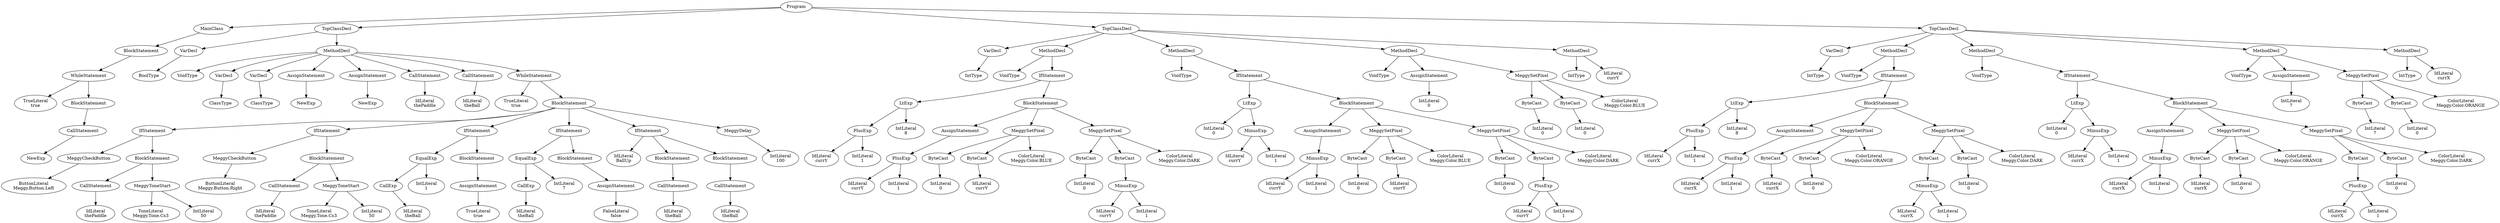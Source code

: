 digraph ASTGraph {
0 [ label="Program" ];
1 [ label="MainClass" ];
0 -> 1
2 [ label="BlockStatement" ];
1 -> 2
3 [ label="WhileStatement" ];
2 -> 3
4 [ label="TrueLiteral\ntrue" ];
3 -> 4
5 [ label="BlockStatement" ];
3 -> 5
6 [ label="CallStatement" ];
5 -> 6
7 [ label="NewExp" ];
6 -> 7
8 [ label="TopClassDecl" ];
0 -> 8
9 [ label="VarDecl" ];
8 -> 9
10 [ label="BoolType" ];
9 -> 10
11 [ label="MethodDecl" ];
8 -> 11
12 [ label="VoidType" ];
11 -> 12
13 [ label="VarDecl" ];
11 -> 13
14 [ label="ClassType" ];
13 -> 14
15 [ label="VarDecl" ];
11 -> 15
16 [ label="ClassType" ];
15 -> 16
17 [ label="AssignStatement" ];
11 -> 17
18 [ label="NewExp" ];
17 -> 18
19 [ label="AssignStatement" ];
11 -> 19
20 [ label="NewExp" ];
19 -> 20
21 [ label="CallStatement" ];
11 -> 21
22 [ label="IdLiteral\nthePaddle" ];
21 -> 22
23 [ label="CallStatement" ];
11 -> 23
24 [ label="IdLiteral\ntheBall" ];
23 -> 24
25 [ label="WhileStatement" ];
11 -> 25
26 [ label="TrueLiteral\ntrue" ];
25 -> 26
27 [ label="BlockStatement" ];
25 -> 27
28 [ label="IfStatement" ];
27 -> 28
29 [ label="MeggyCheckButton" ];
28 -> 29
30 [ label="ButtonLiteral\nMeggy.Button.Left" ];
29 -> 30
31 [ label="BlockStatement" ];
28 -> 31
32 [ label="CallStatement" ];
31 -> 32
33 [ label="IdLiteral\nthePaddle" ];
32 -> 33
34 [ label="MeggyToneStart" ];
31 -> 34
35 [ label="ToneLiteral\nMeggy.Tone.Cs3" ];
34 -> 35
36 [ label="IntLiteral\n50" ];
34 -> 36
37 [ label="IfStatement" ];
27 -> 37
38 [ label="MeggyCheckButton" ];
37 -> 38
39 [ label="ButtonLiteral\nMeggy.Button.Right" ];
38 -> 39
40 [ label="BlockStatement" ];
37 -> 40
41 [ label="CallStatement" ];
40 -> 41
42 [ label="IdLiteral\nthePaddle" ];
41 -> 42
43 [ label="MeggyToneStart" ];
40 -> 43
44 [ label="ToneLiteral\nMeggy.Tone.Cs3" ];
43 -> 44
45 [ label="IntLiteral\n50" ];
43 -> 45
46 [ label="IfStatement" ];
27 -> 46
47 [ label="EqualExp" ];
46 -> 47
48 [ label="CallExp" ];
47 -> 48
49 [ label="IdLiteral\ntheBall" ];
48 -> 49
50 [ label="IntLiteral\n1" ];
47 -> 50
51 [ label="BlockStatement" ];
46 -> 51
52 [ label="AssignStatement" ];
51 -> 52
53 [ label="TrueLiteral\ntrue" ];
52 -> 53
54 [ label="IfStatement" ];
27 -> 54
55 [ label="EqualExp" ];
54 -> 55
56 [ label="CallExp" ];
55 -> 56
57 [ label="IdLiteral\ntheBall" ];
56 -> 57
58 [ label="IntLiteral\n7" ];
55 -> 58
59 [ label="BlockStatement" ];
54 -> 59
60 [ label="AssignStatement" ];
59 -> 60
61 [ label="FalseLiteral\nfalse" ];
60 -> 61
62 [ label="IfStatement" ];
27 -> 62
63 [ label="IdLiteral\nBallUp" ];
62 -> 63
64 [ label="BlockStatement" ];
62 -> 64
65 [ label="CallStatement" ];
64 -> 65
66 [ label="IdLiteral\ntheBall" ];
65 -> 66
67 [ label="BlockStatement" ];
62 -> 67
68 [ label="CallStatement" ];
67 -> 68
69 [ label="IdLiteral\ntheBall" ];
68 -> 69
70 [ label="MeggyDelay" ];
27 -> 70
71 [ label="IntLiteral\n100" ];
70 -> 71
72 [ label="TopClassDecl" ];
0 -> 72
73 [ label="VarDecl" ];
72 -> 73
74 [ label="IntType" ];
73 -> 74
75 [ label="MethodDecl" ];
72 -> 75
76 [ label="VoidType" ];
75 -> 76
77 [ label="IfStatement" ];
75 -> 77
78 [ label="LtExp" ];
77 -> 78
79 [ label="PlusExp" ];
78 -> 79
80 [ label="IdLiteral\ncurrY" ];
79 -> 80
81 [ label="IntLiteral\n1" ];
79 -> 81
82 [ label="IntLiteral\n8" ];
78 -> 82
83 [ label="BlockStatement" ];
77 -> 83
84 [ label="AssignStatement" ];
83 -> 84
85 [ label="PlusExp" ];
84 -> 85
86 [ label="IdLiteral\ncurrY" ];
85 -> 86
87 [ label="IntLiteral\n1" ];
85 -> 87
88 [ label="MeggySetPixel" ];
83 -> 88
89 [ label="ByteCast" ];
88 -> 89
90 [ label="IntLiteral\n0" ];
89 -> 90
91 [ label="ByteCast" ];
88 -> 91
92 [ label="IdLiteral\ncurrY" ];
91 -> 92
93 [ label="ColorLiteral\nMeggy.Color.BLUE" ];
88 -> 93
94 [ label="MeggySetPixel" ];
83 -> 94
95 [ label="ByteCast" ];
94 -> 95
96 [ label="IntLiteral\n0" ];
95 -> 96
97 [ label="ByteCast" ];
94 -> 97
98 [ label="MinusExp" ];
97 -> 98
99 [ label="IdLiteral\ncurrY" ];
98 -> 99
100 [ label="IntLiteral\n1" ];
98 -> 100
101 [ label="ColorLiteral\nMeggy.Color.DARK" ];
94 -> 101
102 [ label="MethodDecl" ];
72 -> 102
103 [ label="VoidType" ];
102 -> 103
104 [ label="IfStatement" ];
102 -> 104
105 [ label="LtExp" ];
104 -> 105
106 [ label="IntLiteral\n0" ];
105 -> 106
107 [ label="MinusExp" ];
105 -> 107
108 [ label="IdLiteral\ncurrY" ];
107 -> 108
109 [ label="IntLiteral\n1" ];
107 -> 109
110 [ label="BlockStatement" ];
104 -> 110
111 [ label="AssignStatement" ];
110 -> 111
112 [ label="MinusExp" ];
111 -> 112
113 [ label="IdLiteral\ncurrY" ];
112 -> 113
114 [ label="IntLiteral\n1" ];
112 -> 114
115 [ label="MeggySetPixel" ];
110 -> 115
116 [ label="ByteCast" ];
115 -> 116
117 [ label="IntLiteral\n0" ];
116 -> 117
118 [ label="ByteCast" ];
115 -> 118
119 [ label="IdLiteral\ncurrY" ];
118 -> 119
120 [ label="ColorLiteral\nMeggy.Color.BLUE" ];
115 -> 120
121 [ label="MeggySetPixel" ];
110 -> 121
122 [ label="ByteCast" ];
121 -> 122
123 [ label="IntLiteral\n0" ];
122 -> 123
124 [ label="ByteCast" ];
121 -> 124
125 [ label="PlusExp" ];
124 -> 125
126 [ label="IdLiteral\ncurrY" ];
125 -> 126
127 [ label="IntLiteral\n1" ];
125 -> 127
128 [ label="ColorLiteral\nMeggy.Color.DARK" ];
121 -> 128
129 [ label="MethodDecl" ];
72 -> 129
130 [ label="VoidType" ];
129 -> 130
131 [ label="AssignStatement" ];
129 -> 131
132 [ label="IntLiteral\n0" ];
131 -> 132
133 [ label="MeggySetPixel" ];
129 -> 133
134 [ label="ByteCast" ];
133 -> 134
135 [ label="IntLiteral\n0" ];
134 -> 135
136 [ label="ByteCast" ];
133 -> 136
137 [ label="IntLiteral\n0" ];
136 -> 137
138 [ label="ColorLiteral\nMeggy.Color.BLUE" ];
133 -> 138
139 [ label="MethodDecl" ];
72 -> 139
140 [ label="IntType" ];
139 -> 140
141 [ label="IdLiteral\ncurrY" ];
139 -> 141
142 [ label="TopClassDecl" ];
0 -> 142
143 [ label="VarDecl" ];
142 -> 143
144 [ label="IntType" ];
143 -> 144
145 [ label="MethodDecl" ];
142 -> 145
146 [ label="VoidType" ];
145 -> 146
147 [ label="IfStatement" ];
145 -> 147
148 [ label="LtExp" ];
147 -> 148
149 [ label="PlusExp" ];
148 -> 149
150 [ label="IdLiteral\ncurrX" ];
149 -> 150
151 [ label="IntLiteral\n1" ];
149 -> 151
152 [ label="IntLiteral\n8" ];
148 -> 152
153 [ label="BlockStatement" ];
147 -> 153
154 [ label="AssignStatement" ];
153 -> 154
155 [ label="PlusExp" ];
154 -> 155
156 [ label="IdLiteral\ncurrX" ];
155 -> 156
157 [ label="IntLiteral\n1" ];
155 -> 157
158 [ label="MeggySetPixel" ];
153 -> 158
159 [ label="ByteCast" ];
158 -> 159
160 [ label="IdLiteral\ncurrX" ];
159 -> 160
161 [ label="ByteCast" ];
158 -> 161
162 [ label="IntLiteral\n0" ];
161 -> 162
163 [ label="ColorLiteral\nMeggy.Color.ORANGE" ];
158 -> 163
164 [ label="MeggySetPixel" ];
153 -> 164
165 [ label="ByteCast" ];
164 -> 165
166 [ label="MinusExp" ];
165 -> 166
167 [ label="IdLiteral\ncurrX" ];
166 -> 167
168 [ label="IntLiteral\n1" ];
166 -> 168
169 [ label="ByteCast" ];
164 -> 169
170 [ label="IntLiteral\n0" ];
169 -> 170
171 [ label="ColorLiteral\nMeggy.Color.DARK" ];
164 -> 171
172 [ label="MethodDecl" ];
142 -> 172
173 [ label="VoidType" ];
172 -> 173
174 [ label="IfStatement" ];
172 -> 174
175 [ label="LtExp" ];
174 -> 175
176 [ label="IntLiteral\n0" ];
175 -> 176
177 [ label="MinusExp" ];
175 -> 177
178 [ label="IdLiteral\ncurrX" ];
177 -> 178
179 [ label="IntLiteral\n1" ];
177 -> 179
180 [ label="BlockStatement" ];
174 -> 180
181 [ label="AssignStatement" ];
180 -> 181
182 [ label="MinusExp" ];
181 -> 182
183 [ label="IdLiteral\ncurrX" ];
182 -> 183
184 [ label="IntLiteral\n1" ];
182 -> 184
185 [ label="MeggySetPixel" ];
180 -> 185
186 [ label="ByteCast" ];
185 -> 186
187 [ label="IdLiteral\ncurrX" ];
186 -> 187
188 [ label="ByteCast" ];
185 -> 188
189 [ label="IntLiteral\n0" ];
188 -> 189
190 [ label="ColorLiteral\nMeggy.Color.ORANGE" ];
185 -> 190
191 [ label="MeggySetPixel" ];
180 -> 191
192 [ label="ByteCast" ];
191 -> 192
193 [ label="PlusExp" ];
192 -> 193
194 [ label="IdLiteral\ncurrX" ];
193 -> 194
195 [ label="IntLiteral\n1" ];
193 -> 195
196 [ label="ByteCast" ];
191 -> 196
197 [ label="IntLiteral\n0" ];
196 -> 197
198 [ label="ColorLiteral\nMeggy.Color.DARK" ];
191 -> 198
199 [ label="MethodDecl" ];
142 -> 199
200 [ label="VoidType" ];
199 -> 200
201 [ label="AssignStatement" ];
199 -> 201
202 [ label="IntLiteral\n7" ];
201 -> 202
203 [ label="MeggySetPixel" ];
199 -> 203
204 [ label="ByteCast" ];
203 -> 204
205 [ label="IntLiteral\n7" ];
204 -> 205
206 [ label="ByteCast" ];
203 -> 206
207 [ label="IntLiteral\n0" ];
206 -> 207
208 [ label="ColorLiteral\nMeggy.Color.ORANGE" ];
203 -> 208
209 [ label="MethodDecl" ];
142 -> 209
210 [ label="IntType" ];
209 -> 210
211 [ label="IdLiteral\ncurrX" ];
209 -> 211
}
